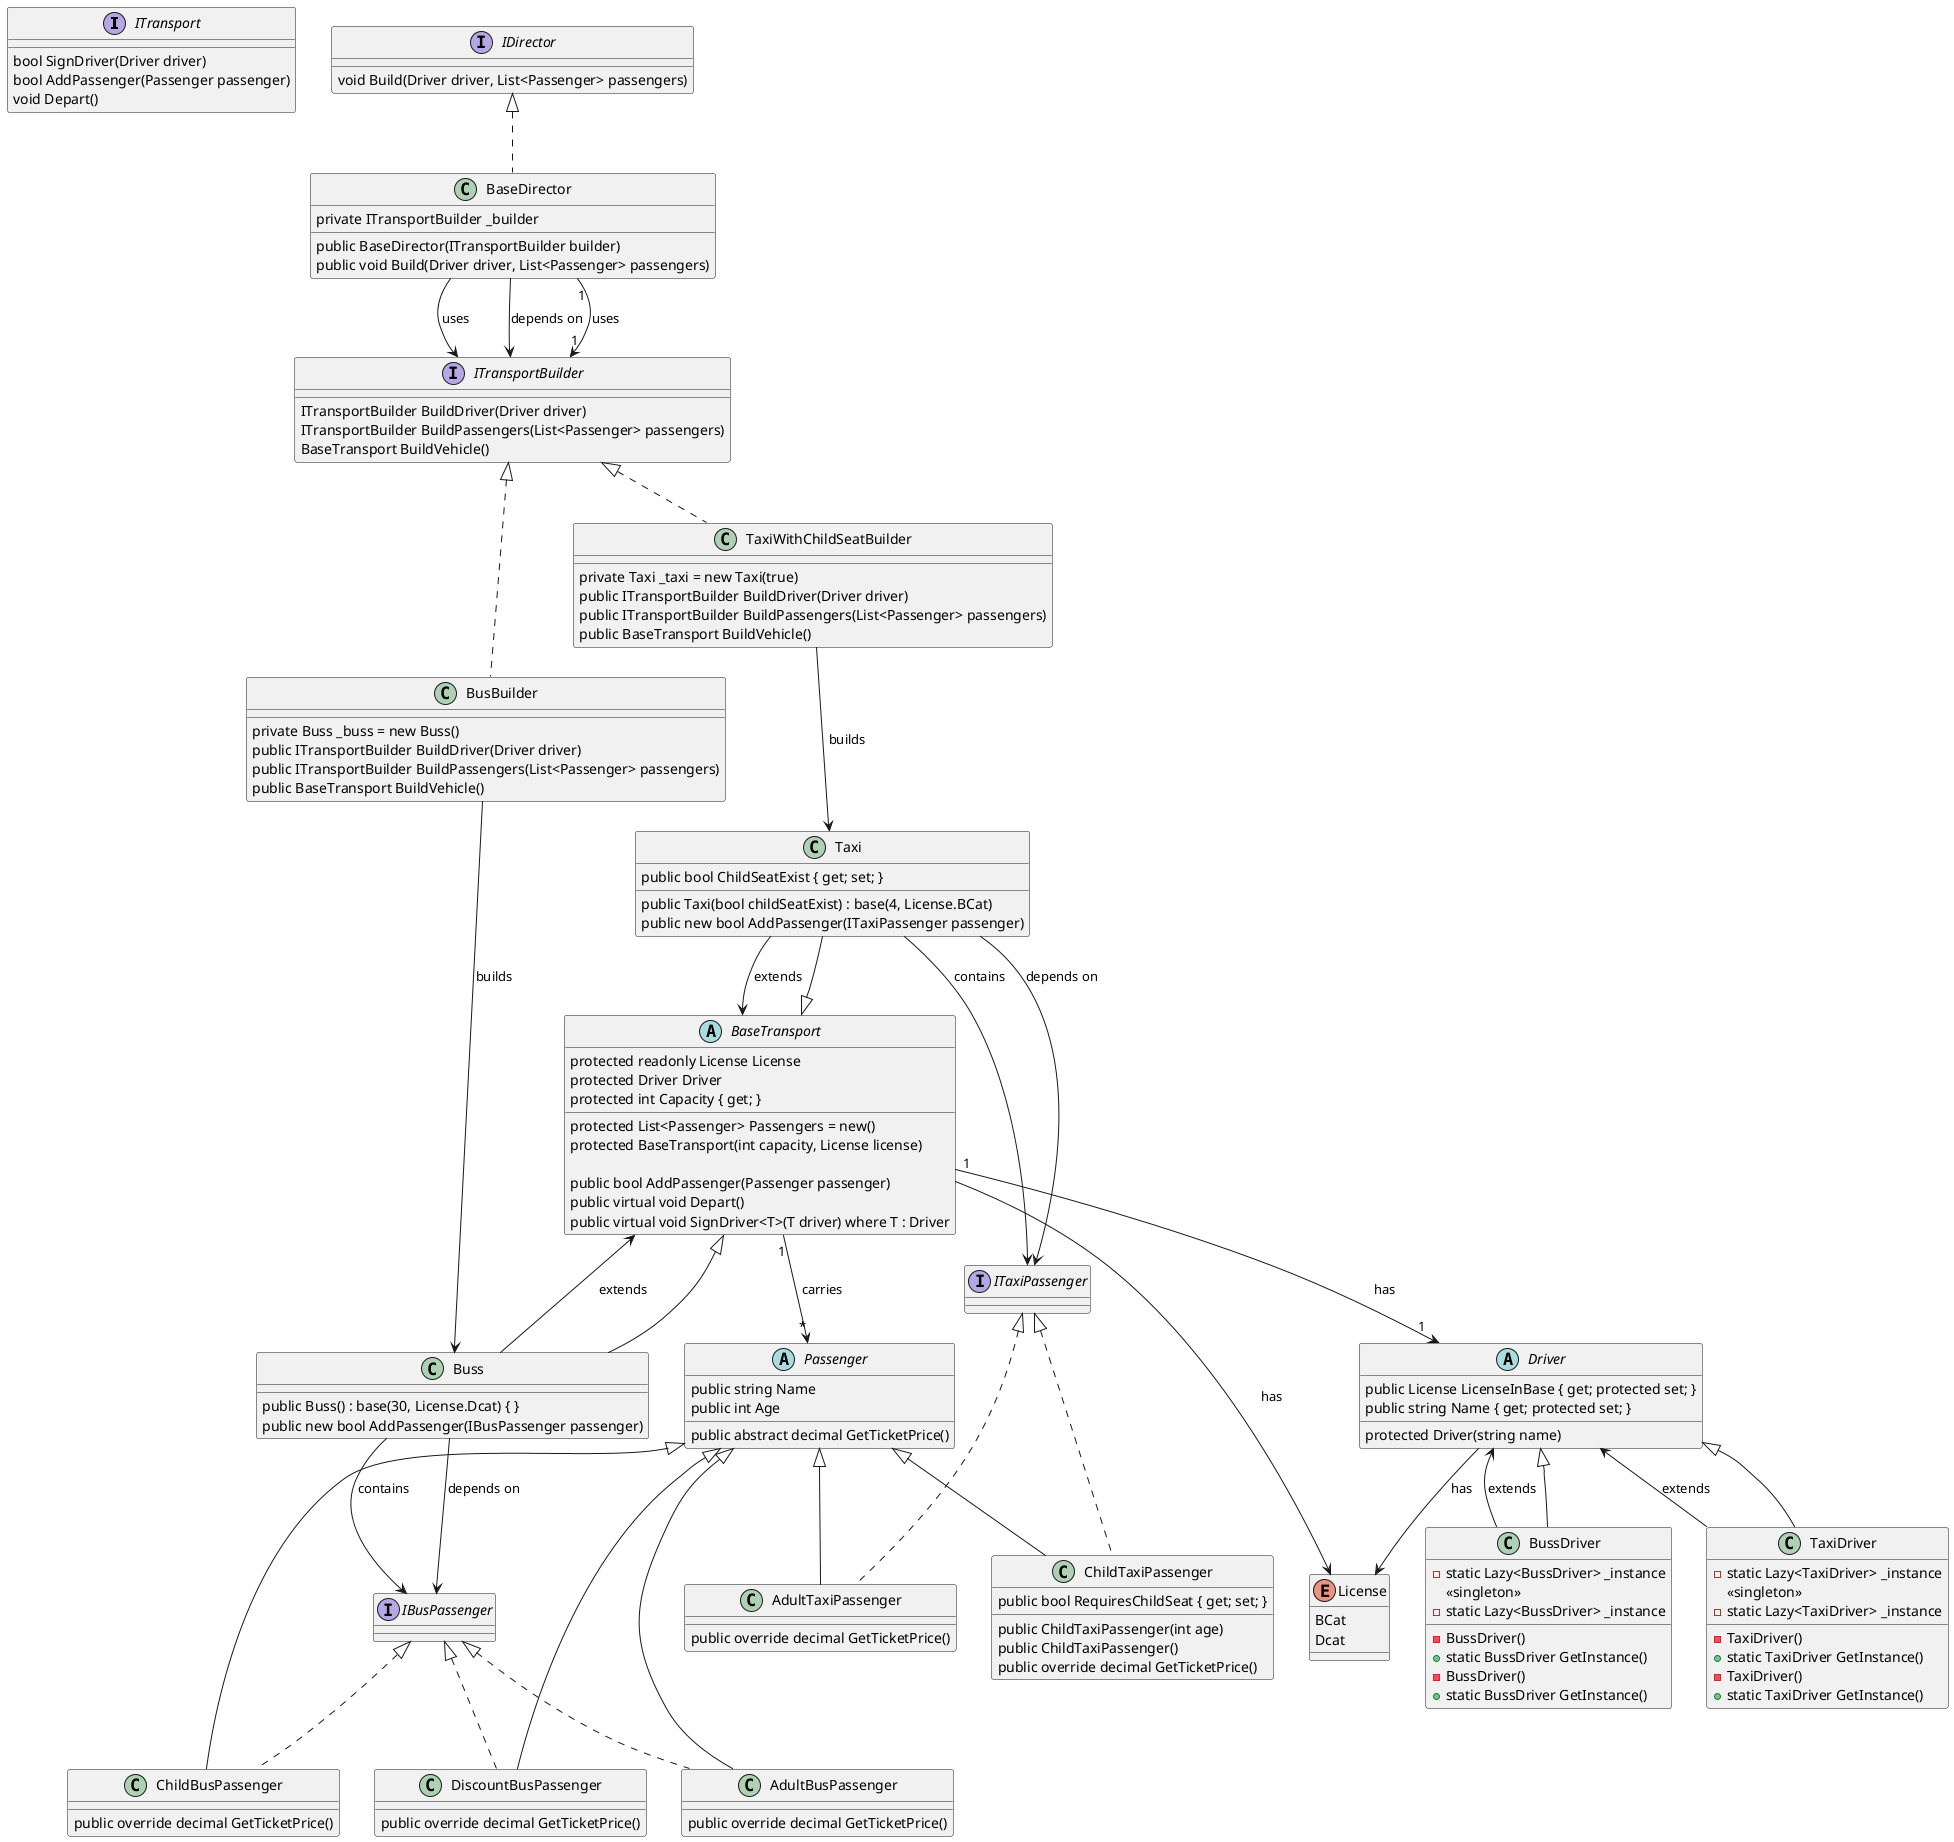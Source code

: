 @startuml
interface ITransport {
    bool SignDriver(Driver driver)
    bool AddPassenger(Passenger passenger)
    void Depart()
}

class Taxi extends BaseTransport {
    public bool ChildSeatExist { get; set; }
    public Taxi(bool childSeatExist) : base(4, License.BCat)
    public new bool AddPassenger(ITaxiPassenger passenger)
}

class Buss extends BaseTransport {
    public Buss() : base(30, License.Dcat) { }
    public new bool AddPassenger(IBusPassenger passenger)
}

abstract class BaseTransport {
    protected readonly License License
    protected Driver Driver
    protected List<Passenger> Passengers = new()
    protected int Capacity { get; }
    
    protected BaseTransport(int capacity, License license)
    
    public bool AddPassenger(Passenger passenger)
    public virtual void Depart()
    public virtual void SignDriver<T>(T driver) where T : Driver
}

abstract class Passenger {
    public string Name
    public int Age
    public abstract decimal GetTicketPrice()
}

interface ITaxiPassenger {}

class ChildTaxiPassenger extends Passenger implements ITaxiPassenger {
    public bool RequiresChildSeat { get; set; }
    
    public ChildTaxiPassenger(int age)
    public ChildTaxiPassenger()
    public override decimal GetTicketPrice()
}

class AdultTaxiPassenger extends Passenger implements ITaxiPassenger {
    public override decimal GetTicketPrice()
}

interface IBusPassenger {}

class DiscountBusPassenger extends Passenger implements IBusPassenger {
    public override decimal GetTicketPrice()
}

class ChildBusPassenger extends Passenger implements IBusPassenger {
    public override decimal GetTicketPrice()
}

class AdultBusPassenger extends Passenger implements IBusPassenger {
    public override decimal GetTicketPrice()
}

abstract class Driver {
    public License LicenseInBase { get; protected set; }
    public string Name { get; protected set; }
    protected Driver(string name)
}

enum License {
    BCat
    Dcat
}

class TaxiDriver extends Driver {
    -static Lazy<TaxiDriver> _instance
    -TaxiDriver()
    +static TaxiDriver GetInstance()
}
TaxiDriver : <<singleton>>
TaxiDriver : -static Lazy<TaxiDriver> _instance
TaxiDriver : -TaxiDriver()
TaxiDriver : +static TaxiDriver GetInstance()

class BussDriver extends Driver {
    -static Lazy<BussDriver> _instance
    -BussDriver()
    +static BussDriver GetInstance()
}
BussDriver : <<singleton>>
BussDriver : -static Lazy<BussDriver> _instance
BussDriver : -BussDriver()
BussDriver : +static BussDriver GetInstance()

interface IDirector {
    void Build(Driver driver, List<Passenger> passengers)
}

class BaseDirector implements IDirector {
    private ITransportBuilder _builder
    public BaseDirector(ITransportBuilder builder)
    public void Build(Driver driver, List<Passenger> passengers)
}

interface ITransportBuilder {
    ITransportBuilder BuildDriver(Driver driver)
    ITransportBuilder BuildPassengers(List<Passenger> passengers)
    BaseTransport BuildVehicle()
}

class BusBuilder implements ITransportBuilder {
    private Buss _buss = new Buss()
    public ITransportBuilder BuildDriver(Driver driver)
    public ITransportBuilder BuildPassengers(List<Passenger> passengers)
    public BaseTransport BuildVehicle()
}

class TaxiWithChildSeatBuilder implements ITransportBuilder {
    private Taxi _taxi = new Taxi(true)
    public ITransportBuilder BuildDriver(Driver driver)
    public ITransportBuilder BuildPassengers(List<Passenger> passengers)
    public BaseTransport BuildVehicle()
}

' --- Связи --- '

Taxi --> ITaxiPassenger : contains
Buss --> IBusPassenger : contains

TaxiDriver --> Driver : extends
BussDriver --> Driver : extends
Taxi --> BaseTransport : extends
Buss --> BaseTransport : extends

Taxi --> ITaxiPassenger : depends on
Buss --> IBusPassenger : depends on

BaseDirector --> ITransportBuilder : uses
BusBuilder --> Buss : builds
TaxiWithChildSeatBuilder --> Taxi : builds
BaseDirector --> ITransportBuilder : depends on

BaseTransport "1" --> "1" Driver : has
BaseTransport "1" --> "*" Passenger : carries
BaseDirector "1" --> "1" ITransportBuilder : uses
Driver --> License : has
BaseTransport --> License : has
@enduml